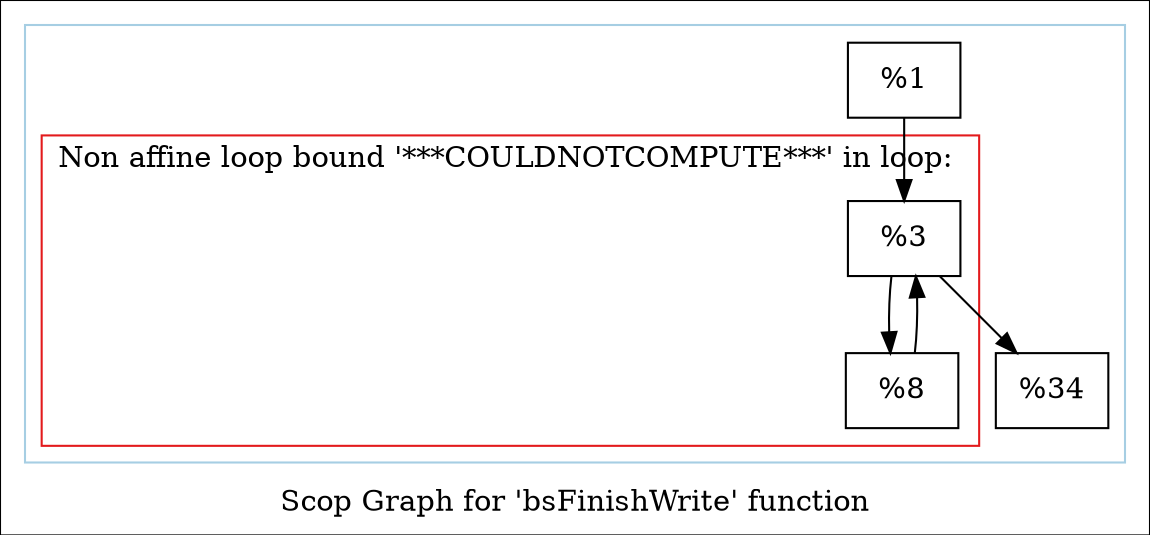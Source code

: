 digraph "Scop Graph for 'bsFinishWrite' function" {
	label="Scop Graph for 'bsFinishWrite' function";

	Node0x18137e0 [shape=record,label="{%1}"];
	Node0x18137e0 -> Node0x18606d0;
	Node0x18606d0 [shape=record,label="{%3}"];
	Node0x18606d0 -> Node0x15dd880;
	Node0x18606d0 -> Node0x17f6890;
	Node0x15dd880 [shape=record,label="{%8}"];
	Node0x15dd880 -> Node0x18606d0[constraint=false];
	Node0x17f6890 [shape=record,label="{%34}"];
	colorscheme = "paired12"
        subgraph cluster_0x192ac10 {
          label = "";
          style = solid;
          color = 1
          subgraph cluster_0x192ac90 {
            label = "Non affine loop bound '***COULDNOTCOMPUTE***' in loop: ";
            style = solid;
            color = 6
            Node0x18606d0;
            Node0x15dd880;
          }
          Node0x18137e0;
          Node0x17f6890;
        }
}
